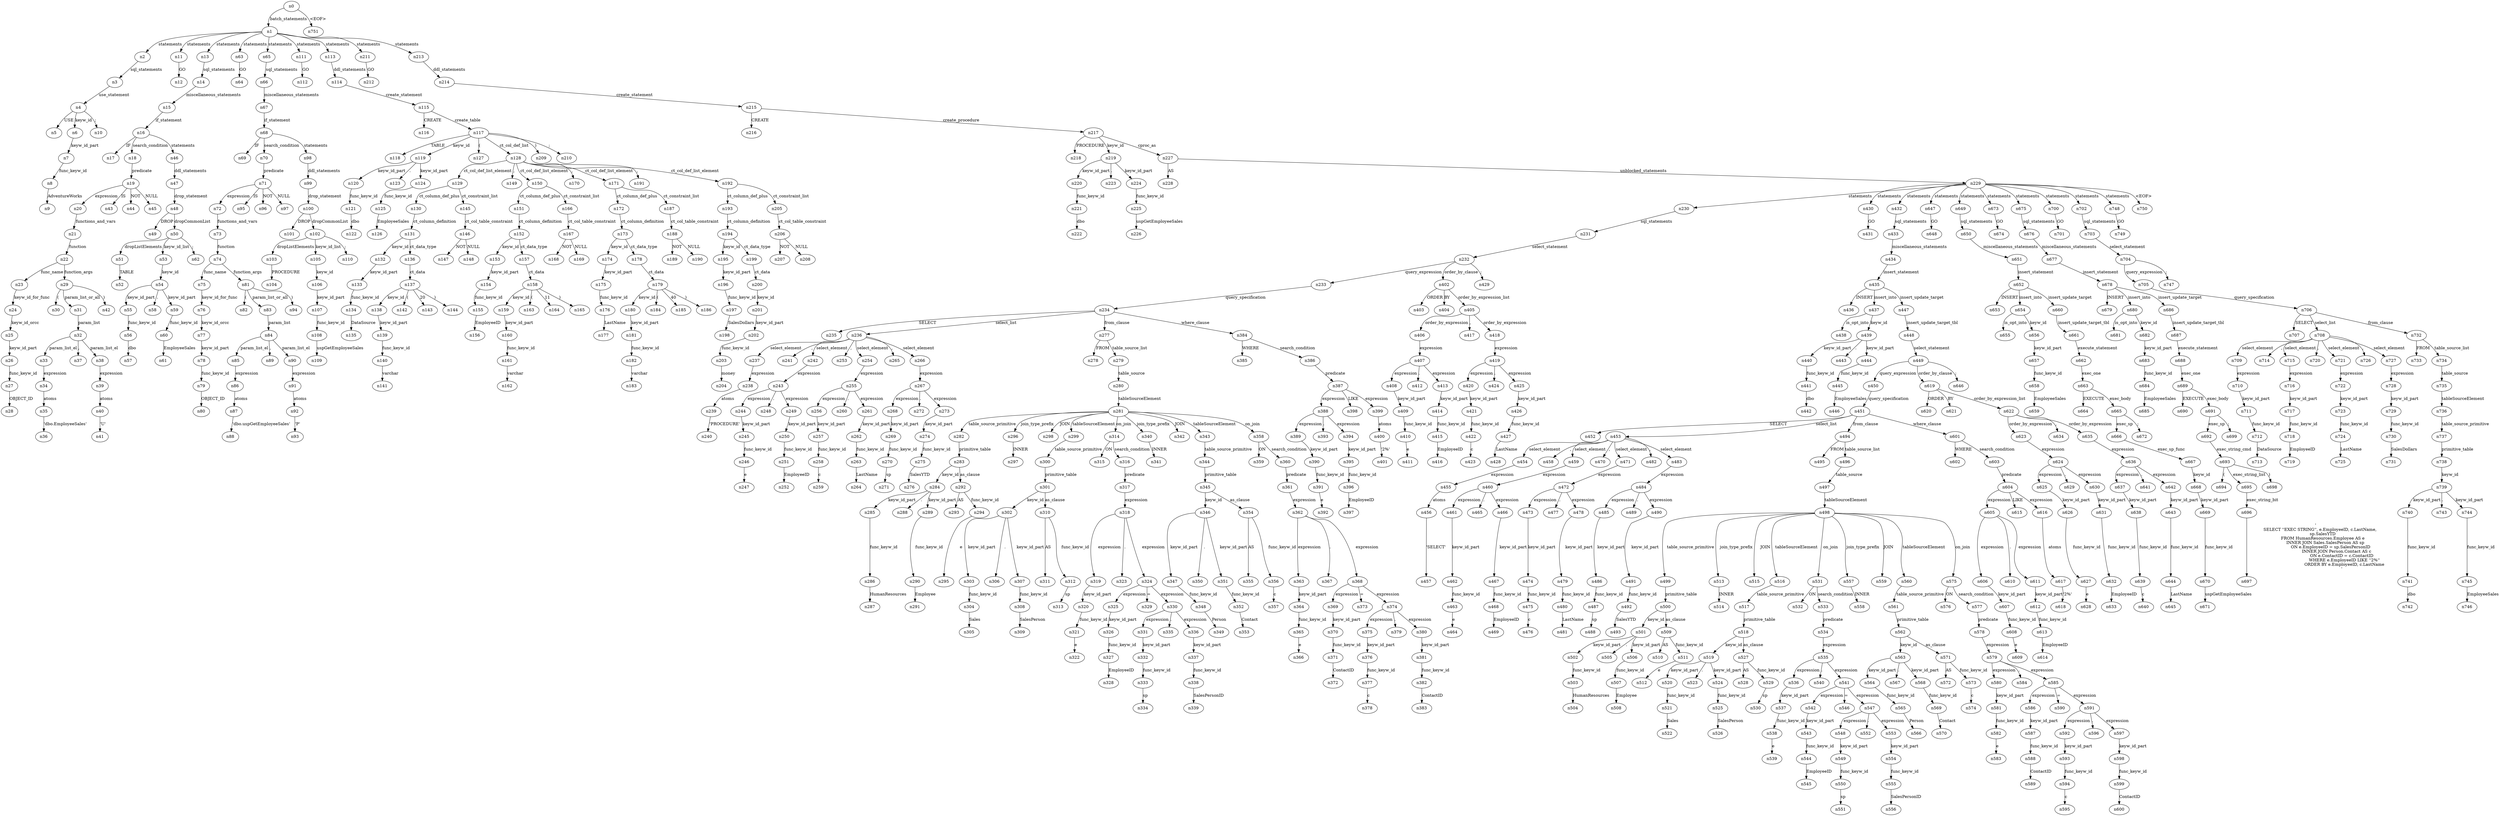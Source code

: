 digraph ParseTree {
  n0 -> n1 [label="batch_statements"];
  n1 -> n2 [label="statements"];
  n2 -> n3 [label="sql_statements"];
  n3 -> n4 [label="use_statement"];
  n4 -> n5 [label="USE"];
  n4 -> n6 [label="keyw_id"];
  n6 -> n7 [label="keyw_id_part"];
  n7 -> n8 [label="func_keyw_id"];
  n8 -> n9 [label="AdventureWorks"];
  n4 -> n10 [label=";"];
  n1 -> n11 [label="statements"];
  n11 -> n12 [label="GO"];
  n1 -> n13 [label="statements"];
  n13 -> n14 [label="sql_statements"];
  n14 -> n15 [label="miscellaneous_statements"];
  n15 -> n16 [label="if_statement"];
  n16 -> n17 [label="IF"];
  n16 -> n18 [label="search_condition"];
  n18 -> n19 [label="predicate"];
  n19 -> n20 [label="expression"];
  n20 -> n21 [label="functions_and_vars"];
  n21 -> n22 [label="function"];
  n22 -> n23 [label="func_name"];
  n23 -> n24 [label="keyw_id_for_func"];
  n24 -> n25 [label="keyw_id_orcc"];
  n25 -> n26 [label="keyw_id_part"];
  n26 -> n27 [label="func_keyw_id"];
  n27 -> n28 [label="OBJECT_ID"];
  n22 -> n29 [label="function_args"];
  n29 -> n30 [label="("];
  n29 -> n31 [label="param_list_or_all"];
  n31 -> n32 [label="param_list"];
  n32 -> n33 [label="param_list_el"];
  n33 -> n34 [label="expression"];
  n34 -> n35 [label="atoms"];
  n35 -> n36 [label="'dbo.EmployeeSales'"];
  n32 -> n37 [label=","];
  n32 -> n38 [label="param_list_el"];
  n38 -> n39 [label="expression"];
  n39 -> n40 [label="atoms"];
  n40 -> n41 [label="'U'"];
  n29 -> n42 [label=")"];
  n19 -> n43 [label="IS"];
  n19 -> n44 [label="NOT"];
  n19 -> n45 [label="NULL"];
  n16 -> n46 [label="statements"];
  n46 -> n47 [label="ddl_statements"];
  n47 -> n48 [label="drop_statement"];
  n48 -> n49 [label="DROP"];
  n48 -> n50 [label="dropCommonList"];
  n50 -> n51 [label="dropListElements"];
  n51 -> n52 [label="TABLE"];
  n50 -> n53 [label="keyw_id_list"];
  n53 -> n54 [label="keyw_id"];
  n54 -> n55 [label="keyw_id_part"];
  n55 -> n56 [label="func_keyw_id"];
  n56 -> n57 [label="dbo"];
  n54 -> n58 [label="."];
  n54 -> n59 [label="keyw_id_part"];
  n59 -> n60 [label="func_keyw_id"];
  n60 -> n61 [label="EmployeeSales"];
  n50 -> n62 [label=";"];
  n1 -> n63 [label="statements"];
  n63 -> n64 [label="GO"];
  n1 -> n65 [label="statements"];
  n65 -> n66 [label="sql_statements"];
  n66 -> n67 [label="miscellaneous_statements"];
  n67 -> n68 [label="if_statement"];
  n68 -> n69 [label="IF"];
  n68 -> n70 [label="search_condition"];
  n70 -> n71 [label="predicate"];
  n71 -> n72 [label="expression"];
  n72 -> n73 [label="functions_and_vars"];
  n73 -> n74 [label="function"];
  n74 -> n75 [label="func_name"];
  n75 -> n76 [label="keyw_id_for_func"];
  n76 -> n77 [label="keyw_id_orcc"];
  n77 -> n78 [label="keyw_id_part"];
  n78 -> n79 [label="func_keyw_id"];
  n79 -> n80 [label="OBJECT_ID"];
  n74 -> n81 [label="function_args"];
  n81 -> n82 [label="("];
  n81 -> n83 [label="param_list_or_all"];
  n83 -> n84 [label="param_list"];
  n84 -> n85 [label="param_list_el"];
  n85 -> n86 [label="expression"];
  n86 -> n87 [label="atoms"];
  n87 -> n88 [label="'dbo.uspGetEmployeeSales'"];
  n84 -> n89 [label=","];
  n84 -> n90 [label="param_list_el"];
  n90 -> n91 [label="expression"];
  n91 -> n92 [label="atoms"];
  n92 -> n93 [label="'P'"];
  n81 -> n94 [label=")"];
  n71 -> n95 [label="IS"];
  n71 -> n96 [label="NOT"];
  n71 -> n97 [label="NULL"];
  n68 -> n98 [label="statements"];
  n98 -> n99 [label="ddl_statements"];
  n99 -> n100 [label="drop_statement"];
  n100 -> n101 [label="DROP"];
  n100 -> n102 [label="dropCommonList"];
  n102 -> n103 [label="dropListElements"];
  n103 -> n104 [label="PROCEDURE"];
  n102 -> n105 [label="keyw_id_list"];
  n105 -> n106 [label="keyw_id"];
  n106 -> n107 [label="keyw_id_part"];
  n107 -> n108 [label="func_keyw_id"];
  n108 -> n109 [label="uspGetEmployeeSales"];
  n102 -> n110 [label=";"];
  n1 -> n111 [label="statements"];
  n111 -> n112 [label="GO"];
  n1 -> n113 [label="statements"];
  n113 -> n114 [label="ddl_statements"];
  n114 -> n115 [label="create_statement"];
  n115 -> n116 [label="CREATE"];
  n115 -> n117 [label="create_table"];
  n117 -> n118 [label="TABLE"];
  n117 -> n119 [label="keyw_id"];
  n119 -> n120 [label="keyw_id_part"];
  n120 -> n121 [label="func_keyw_id"];
  n121 -> n122 [label="dbo"];
  n119 -> n123 [label="."];
  n119 -> n124 [label="keyw_id_part"];
  n124 -> n125 [label="func_keyw_id"];
  n125 -> n126 [label="EmployeeSales"];
  n117 -> n127 [label="("];
  n117 -> n128 [label="ct_col_def_list"];
  n128 -> n129 [label="ct_col_def_list_element"];
  n129 -> n130 [label="ct_column_def_plus"];
  n130 -> n131 [label="ct_column_definition"];
  n131 -> n132 [label="keyw_id"];
  n132 -> n133 [label="keyw_id_part"];
  n133 -> n134 [label="func_keyw_id"];
  n134 -> n135 [label="DataSource"];
  n131 -> n136 [label="ct_data_type"];
  n136 -> n137 [label="ct_data"];
  n137 -> n138 [label="keyw_id"];
  n138 -> n139 [label="keyw_id_part"];
  n139 -> n140 [label="func_keyw_id"];
  n140 -> n141 [label="varchar"];
  n137 -> n142 [label="("];
  n137 -> n143 [label="20"];
  n137 -> n144 [label=")"];
  n129 -> n145 [label="ct_constraint_list"];
  n145 -> n146 [label="ct_col_table_constraint"];
  n146 -> n147 [label="NOT"];
  n146 -> n148 [label="NULL"];
  n128 -> n149 [label=","];
  n128 -> n150 [label="ct_col_def_list_element"];
  n150 -> n151 [label="ct_column_def_plus"];
  n151 -> n152 [label="ct_column_definition"];
  n152 -> n153 [label="keyw_id"];
  n153 -> n154 [label="keyw_id_part"];
  n154 -> n155 [label="func_keyw_id"];
  n155 -> n156 [label="EmployeeID"];
  n152 -> n157 [label="ct_data_type"];
  n157 -> n158 [label="ct_data"];
  n158 -> n159 [label="keyw_id"];
  n159 -> n160 [label="keyw_id_part"];
  n160 -> n161 [label="func_keyw_id"];
  n161 -> n162 [label="varchar"];
  n158 -> n163 [label="("];
  n158 -> n164 [label="11"];
  n158 -> n165 [label=")"];
  n150 -> n166 [label="ct_constraint_list"];
  n166 -> n167 [label="ct_col_table_constraint"];
  n167 -> n168 [label="NOT"];
  n167 -> n169 [label="NULL"];
  n128 -> n170 [label=","];
  n128 -> n171 [label="ct_col_def_list_element"];
  n171 -> n172 [label="ct_column_def_plus"];
  n172 -> n173 [label="ct_column_definition"];
  n173 -> n174 [label="keyw_id"];
  n174 -> n175 [label="keyw_id_part"];
  n175 -> n176 [label="func_keyw_id"];
  n176 -> n177 [label="LastName"];
  n173 -> n178 [label="ct_data_type"];
  n178 -> n179 [label="ct_data"];
  n179 -> n180 [label="keyw_id"];
  n180 -> n181 [label="keyw_id_part"];
  n181 -> n182 [label="func_keyw_id"];
  n182 -> n183 [label="varchar"];
  n179 -> n184 [label="("];
  n179 -> n185 [label="40"];
  n179 -> n186 [label=")"];
  n171 -> n187 [label="ct_constraint_list"];
  n187 -> n188 [label="ct_col_table_constraint"];
  n188 -> n189 [label="NOT"];
  n188 -> n190 [label="NULL"];
  n128 -> n191 [label=","];
  n128 -> n192 [label="ct_col_def_list_element"];
  n192 -> n193 [label="ct_column_def_plus"];
  n193 -> n194 [label="ct_column_definition"];
  n194 -> n195 [label="keyw_id"];
  n195 -> n196 [label="keyw_id_part"];
  n196 -> n197 [label="func_keyw_id"];
  n197 -> n198 [label="SalesDollars"];
  n194 -> n199 [label="ct_data_type"];
  n199 -> n200 [label="ct_data"];
  n200 -> n201 [label="keyw_id"];
  n201 -> n202 [label="keyw_id_part"];
  n202 -> n203 [label="func_keyw_id"];
  n203 -> n204 [label="money"];
  n192 -> n205 [label="ct_constraint_list"];
  n205 -> n206 [label="ct_col_table_constraint"];
  n206 -> n207 [label="NOT"];
  n206 -> n208 [label="NULL"];
  n117 -> n209 [label=")"];
  n117 -> n210 [label=";"];
  n1 -> n211 [label="statements"];
  n211 -> n212 [label="GO"];
  n1 -> n213 [label="statements"];
  n213 -> n214 [label="ddl_statements"];
  n214 -> n215 [label="create_statement"];
  n215 -> n216 [label="CREATE"];
  n215 -> n217 [label="create_procedure"];
  n217 -> n218 [label="PROCEDURE"];
  n217 -> n219 [label="keyw_id"];
  n219 -> n220 [label="keyw_id_part"];
  n220 -> n221 [label="func_keyw_id"];
  n221 -> n222 [label="dbo"];
  n219 -> n223 [label="."];
  n219 -> n224 [label="keyw_id_part"];
  n224 -> n225 [label="func_keyw_id"];
  n225 -> n226 [label="uspGetEmployeeSales"];
  n217 -> n227 [label="cproc_as"];
  n227 -> n228 [label="AS"];
  n227 -> n229 [label="unblocked_statements"];
  n229 -> n230 [label="statements"];
  n230 -> n231 [label="sql_statements"];
  n231 -> n232 [label="select_statement"];
  n232 -> n233 [label="query_expression"];
  n233 -> n234 [label="query_specification"];
  n234 -> n235 [label="SELECT"];
  n234 -> n236 [label="select_list"];
  n236 -> n237 [label="select_element"];
  n237 -> n238 [label="expression"];
  n238 -> n239 [label="atoms"];
  n239 -> n240 [label="'PROCEDURE'"];
  n236 -> n241 [label=","];
  n236 -> n242 [label="select_element"];
  n242 -> n243 [label="expression"];
  n243 -> n244 [label="expression"];
  n244 -> n245 [label="keyw_id_part"];
  n245 -> n246 [label="func_keyw_id"];
  n246 -> n247 [label="e"];
  n243 -> n248 [label="."];
  n243 -> n249 [label="expression"];
  n249 -> n250 [label="keyw_id_part"];
  n250 -> n251 [label="func_keyw_id"];
  n251 -> n252 [label="EmployeeID"];
  n236 -> n253 [label=","];
  n236 -> n254 [label="select_element"];
  n254 -> n255 [label="expression"];
  n255 -> n256 [label="expression"];
  n256 -> n257 [label="keyw_id_part"];
  n257 -> n258 [label="func_keyw_id"];
  n258 -> n259 [label="c"];
  n255 -> n260 [label="."];
  n255 -> n261 [label="expression"];
  n261 -> n262 [label="keyw_id_part"];
  n262 -> n263 [label="func_keyw_id"];
  n263 -> n264 [label="LastName"];
  n236 -> n265 [label=","];
  n236 -> n266 [label="select_element"];
  n266 -> n267 [label="expression"];
  n267 -> n268 [label="expression"];
  n268 -> n269 [label="keyw_id_part"];
  n269 -> n270 [label="func_keyw_id"];
  n270 -> n271 [label="sp"];
  n267 -> n272 [label="."];
  n267 -> n273 [label="expression"];
  n273 -> n274 [label="keyw_id_part"];
  n274 -> n275 [label="func_keyw_id"];
  n275 -> n276 [label="SalesYTD"];
  n234 -> n277 [label="from_clause"];
  n277 -> n278 [label="FROM"];
  n277 -> n279 [label="table_source_list"];
  n279 -> n280 [label="table_source"];
  n280 -> n281 [label="tableSourceElement"];
  n281 -> n282 [label="table_source_primitive"];
  n282 -> n283 [label="primitive_table"];
  n283 -> n284 [label="keyw_id"];
  n284 -> n285 [label="keyw_id_part"];
  n285 -> n286 [label="func_keyw_id"];
  n286 -> n287 [label="HumanResources"];
  n284 -> n288 [label="."];
  n284 -> n289 [label="keyw_id_part"];
  n289 -> n290 [label="func_keyw_id"];
  n290 -> n291 [label="Employee"];
  n283 -> n292 [label="as_clause"];
  n292 -> n293 [label="AS"];
  n292 -> n294 [label="func_keyw_id"];
  n294 -> n295 [label="e"];
  n281 -> n296 [label="join_type_prefix"];
  n296 -> n297 [label="INNER"];
  n281 -> n298 [label="JOIN"];
  n281 -> n299 [label="tableSourceElement"];
  n299 -> n300 [label="table_source_primitive"];
  n300 -> n301 [label="primitive_table"];
  n301 -> n302 [label="keyw_id"];
  n302 -> n303 [label="keyw_id_part"];
  n303 -> n304 [label="func_keyw_id"];
  n304 -> n305 [label="Sales"];
  n302 -> n306 [label="."];
  n302 -> n307 [label="keyw_id_part"];
  n307 -> n308 [label="func_keyw_id"];
  n308 -> n309 [label="SalesPerson"];
  n301 -> n310 [label="as_clause"];
  n310 -> n311 [label="AS"];
  n310 -> n312 [label="func_keyw_id"];
  n312 -> n313 [label="sp"];
  n281 -> n314 [label="on_join"];
  n314 -> n315 [label="ON"];
  n314 -> n316 [label="search_condition"];
  n316 -> n317 [label="predicate"];
  n317 -> n318 [label="expression"];
  n318 -> n319 [label="expression"];
  n319 -> n320 [label="keyw_id_part"];
  n320 -> n321 [label="func_keyw_id"];
  n321 -> n322 [label="e"];
  n318 -> n323 [label="."];
  n318 -> n324 [label="expression"];
  n324 -> n325 [label="expression"];
  n325 -> n326 [label="keyw_id_part"];
  n326 -> n327 [label="func_keyw_id"];
  n327 -> n328 [label="EmployeeID"];
  n324 -> n329 [label="="];
  n324 -> n330 [label="expression"];
  n330 -> n331 [label="expression"];
  n331 -> n332 [label="keyw_id_part"];
  n332 -> n333 [label="func_keyw_id"];
  n333 -> n334 [label="sp"];
  n330 -> n335 [label="."];
  n330 -> n336 [label="expression"];
  n336 -> n337 [label="keyw_id_part"];
  n337 -> n338 [label="func_keyw_id"];
  n338 -> n339 [label="SalesPersonID"];
  n281 -> n340 [label="join_type_prefix"];
  n340 -> n341 [label="INNER"];
  n281 -> n342 [label="JOIN"];
  n281 -> n343 [label="tableSourceElement"];
  n343 -> n344 [label="table_source_primitive"];
  n344 -> n345 [label="primitive_table"];
  n345 -> n346 [label="keyw_id"];
  n346 -> n347 [label="keyw_id_part"];
  n347 -> n348 [label="func_keyw_id"];
  n348 -> n349 [label="Person"];
  n346 -> n350 [label="."];
  n346 -> n351 [label="keyw_id_part"];
  n351 -> n352 [label="func_keyw_id"];
  n352 -> n353 [label="Contact"];
  n345 -> n354 [label="as_clause"];
  n354 -> n355 [label="AS"];
  n354 -> n356 [label="func_keyw_id"];
  n356 -> n357 [label="c"];
  n281 -> n358 [label="on_join"];
  n358 -> n359 [label="ON"];
  n358 -> n360 [label="search_condition"];
  n360 -> n361 [label="predicate"];
  n361 -> n362 [label="expression"];
  n362 -> n363 [label="expression"];
  n363 -> n364 [label="keyw_id_part"];
  n364 -> n365 [label="func_keyw_id"];
  n365 -> n366 [label="e"];
  n362 -> n367 [label="."];
  n362 -> n368 [label="expression"];
  n368 -> n369 [label="expression"];
  n369 -> n370 [label="keyw_id_part"];
  n370 -> n371 [label="func_keyw_id"];
  n371 -> n372 [label="ContactID"];
  n368 -> n373 [label="="];
  n368 -> n374 [label="expression"];
  n374 -> n375 [label="expression"];
  n375 -> n376 [label="keyw_id_part"];
  n376 -> n377 [label="func_keyw_id"];
  n377 -> n378 [label="c"];
  n374 -> n379 [label="."];
  n374 -> n380 [label="expression"];
  n380 -> n381 [label="keyw_id_part"];
  n381 -> n382 [label="func_keyw_id"];
  n382 -> n383 [label="ContactID"];
  n234 -> n384 [label="where_clause"];
  n384 -> n385 [label="WHERE"];
  n384 -> n386 [label="search_condition"];
  n386 -> n387 [label="predicate"];
  n387 -> n388 [label="expression"];
  n388 -> n389 [label="expression"];
  n389 -> n390 [label="keyw_id_part"];
  n390 -> n391 [label="func_keyw_id"];
  n391 -> n392 [label="e"];
  n388 -> n393 [label="."];
  n388 -> n394 [label="expression"];
  n394 -> n395 [label="keyw_id_part"];
  n395 -> n396 [label="func_keyw_id"];
  n396 -> n397 [label="EmployeeID"];
  n387 -> n398 [label="LIKE"];
  n387 -> n399 [label="expression"];
  n399 -> n400 [label="atoms"];
  n400 -> n401 [label="'2%'"];
  n232 -> n402 [label="order_by_clause"];
  n402 -> n403 [label="ORDER"];
  n402 -> n404 [label="BY"];
  n402 -> n405 [label="order_by_expression_list"];
  n405 -> n406 [label="order_by_expression"];
  n406 -> n407 [label="expression"];
  n407 -> n408 [label="expression"];
  n408 -> n409 [label="keyw_id_part"];
  n409 -> n410 [label="func_keyw_id"];
  n410 -> n411 [label="e"];
  n407 -> n412 [label="."];
  n407 -> n413 [label="expression"];
  n413 -> n414 [label="keyw_id_part"];
  n414 -> n415 [label="func_keyw_id"];
  n415 -> n416 [label="EmployeeID"];
  n405 -> n417 [label=","];
  n405 -> n418 [label="order_by_expression"];
  n418 -> n419 [label="expression"];
  n419 -> n420 [label="expression"];
  n420 -> n421 [label="keyw_id_part"];
  n421 -> n422 [label="func_keyw_id"];
  n422 -> n423 [label="c"];
  n419 -> n424 [label="."];
  n419 -> n425 [label="expression"];
  n425 -> n426 [label="keyw_id_part"];
  n426 -> n427 [label="func_keyw_id"];
  n427 -> n428 [label="LastName"];
  n232 -> n429 [label=";"];
  n229 -> n430 [label="statements"];
  n430 -> n431 [label="GO"];
  n229 -> n432 [label="statements"];
  n432 -> n433 [label="sql_statements"];
  n433 -> n434 [label="miscellaneous_statements"];
  n434 -> n435 [label="insert_statement"];
  n435 -> n436 [label="INSERT"];
  n435 -> n437 [label="insert_into"];
  n437 -> n438 [label="is_opt_into"];
  n437 -> n439 [label="keyw_id"];
  n439 -> n440 [label="keyw_id_part"];
  n440 -> n441 [label="func_keyw_id"];
  n441 -> n442 [label="dbo"];
  n439 -> n443 [label="."];
  n439 -> n444 [label="keyw_id_part"];
  n444 -> n445 [label="func_keyw_id"];
  n445 -> n446 [label="EmployeeSales"];
  n435 -> n447 [label="insert_update_target"];
  n447 -> n448 [label="insert_update_target_tbl"];
  n448 -> n449 [label="select_statement"];
  n449 -> n450 [label="query_expression"];
  n450 -> n451 [label="query_specification"];
  n451 -> n452 [label="SELECT"];
  n451 -> n453 [label="select_list"];
  n453 -> n454 [label="select_element"];
  n454 -> n455 [label="expression"];
  n455 -> n456 [label="atoms"];
  n456 -> n457 [label="'SELECT'"];
  n453 -> n458 [label=","];
  n453 -> n459 [label="select_element"];
  n459 -> n460 [label="expression"];
  n460 -> n461 [label="expression"];
  n461 -> n462 [label="keyw_id_part"];
  n462 -> n463 [label="func_keyw_id"];
  n463 -> n464 [label="e"];
  n460 -> n465 [label="."];
  n460 -> n466 [label="expression"];
  n466 -> n467 [label="keyw_id_part"];
  n467 -> n468 [label="func_keyw_id"];
  n468 -> n469 [label="EmployeeID"];
  n453 -> n470 [label=","];
  n453 -> n471 [label="select_element"];
  n471 -> n472 [label="expression"];
  n472 -> n473 [label="expression"];
  n473 -> n474 [label="keyw_id_part"];
  n474 -> n475 [label="func_keyw_id"];
  n475 -> n476 [label="c"];
  n472 -> n477 [label="."];
  n472 -> n478 [label="expression"];
  n478 -> n479 [label="keyw_id_part"];
  n479 -> n480 [label="func_keyw_id"];
  n480 -> n481 [label="LastName"];
  n453 -> n482 [label=","];
  n453 -> n483 [label="select_element"];
  n483 -> n484 [label="expression"];
  n484 -> n485 [label="expression"];
  n485 -> n486 [label="keyw_id_part"];
  n486 -> n487 [label="func_keyw_id"];
  n487 -> n488 [label="sp"];
  n484 -> n489 [label="."];
  n484 -> n490 [label="expression"];
  n490 -> n491 [label="keyw_id_part"];
  n491 -> n492 [label="func_keyw_id"];
  n492 -> n493 [label="SalesYTD"];
  n451 -> n494 [label="from_clause"];
  n494 -> n495 [label="FROM"];
  n494 -> n496 [label="table_source_list"];
  n496 -> n497 [label="table_source"];
  n497 -> n498 [label="tableSourceElement"];
  n498 -> n499 [label="table_source_primitive"];
  n499 -> n500 [label="primitive_table"];
  n500 -> n501 [label="keyw_id"];
  n501 -> n502 [label="keyw_id_part"];
  n502 -> n503 [label="func_keyw_id"];
  n503 -> n504 [label="HumanResources"];
  n501 -> n505 [label="."];
  n501 -> n506 [label="keyw_id_part"];
  n506 -> n507 [label="func_keyw_id"];
  n507 -> n508 [label="Employee"];
  n500 -> n509 [label="as_clause"];
  n509 -> n510 [label="AS"];
  n509 -> n511 [label="func_keyw_id"];
  n511 -> n512 [label="e"];
  n498 -> n513 [label="join_type_prefix"];
  n513 -> n514 [label="INNER"];
  n498 -> n515 [label="JOIN"];
  n498 -> n516 [label="tableSourceElement"];
  n516 -> n517 [label="table_source_primitive"];
  n517 -> n518 [label="primitive_table"];
  n518 -> n519 [label="keyw_id"];
  n519 -> n520 [label="keyw_id_part"];
  n520 -> n521 [label="func_keyw_id"];
  n521 -> n522 [label="Sales"];
  n519 -> n523 [label="."];
  n519 -> n524 [label="keyw_id_part"];
  n524 -> n525 [label="func_keyw_id"];
  n525 -> n526 [label="SalesPerson"];
  n518 -> n527 [label="as_clause"];
  n527 -> n528 [label="AS"];
  n527 -> n529 [label="func_keyw_id"];
  n529 -> n530 [label="sp"];
  n498 -> n531 [label="on_join"];
  n531 -> n532 [label="ON"];
  n531 -> n533 [label="search_condition"];
  n533 -> n534 [label="predicate"];
  n534 -> n535 [label="expression"];
  n535 -> n536 [label="expression"];
  n536 -> n537 [label="keyw_id_part"];
  n537 -> n538 [label="func_keyw_id"];
  n538 -> n539 [label="e"];
  n535 -> n540 [label="."];
  n535 -> n541 [label="expression"];
  n541 -> n542 [label="expression"];
  n542 -> n543 [label="keyw_id_part"];
  n543 -> n544 [label="func_keyw_id"];
  n544 -> n545 [label="EmployeeID"];
  n541 -> n546 [label="="];
  n541 -> n547 [label="expression"];
  n547 -> n548 [label="expression"];
  n548 -> n549 [label="keyw_id_part"];
  n549 -> n550 [label="func_keyw_id"];
  n550 -> n551 [label="sp"];
  n547 -> n552 [label="."];
  n547 -> n553 [label="expression"];
  n553 -> n554 [label="keyw_id_part"];
  n554 -> n555 [label="func_keyw_id"];
  n555 -> n556 [label="SalesPersonID"];
  n498 -> n557 [label="join_type_prefix"];
  n557 -> n558 [label="INNER"];
  n498 -> n559 [label="JOIN"];
  n498 -> n560 [label="tableSourceElement"];
  n560 -> n561 [label="table_source_primitive"];
  n561 -> n562 [label="primitive_table"];
  n562 -> n563 [label="keyw_id"];
  n563 -> n564 [label="keyw_id_part"];
  n564 -> n565 [label="func_keyw_id"];
  n565 -> n566 [label="Person"];
  n563 -> n567 [label="."];
  n563 -> n568 [label="keyw_id_part"];
  n568 -> n569 [label="func_keyw_id"];
  n569 -> n570 [label="Contact"];
  n562 -> n571 [label="as_clause"];
  n571 -> n572 [label="AS"];
  n571 -> n573 [label="func_keyw_id"];
  n573 -> n574 [label="c"];
  n498 -> n575 [label="on_join"];
  n575 -> n576 [label="ON"];
  n575 -> n577 [label="search_condition"];
  n577 -> n578 [label="predicate"];
  n578 -> n579 [label="expression"];
  n579 -> n580 [label="expression"];
  n580 -> n581 [label="keyw_id_part"];
  n581 -> n582 [label="func_keyw_id"];
  n582 -> n583 [label="e"];
  n579 -> n584 [label="."];
  n579 -> n585 [label="expression"];
  n585 -> n586 [label="expression"];
  n586 -> n587 [label="keyw_id_part"];
  n587 -> n588 [label="func_keyw_id"];
  n588 -> n589 [label="ContactID"];
  n585 -> n590 [label="="];
  n585 -> n591 [label="expression"];
  n591 -> n592 [label="expression"];
  n592 -> n593 [label="keyw_id_part"];
  n593 -> n594 [label="func_keyw_id"];
  n594 -> n595 [label="c"];
  n591 -> n596 [label="."];
  n591 -> n597 [label="expression"];
  n597 -> n598 [label="keyw_id_part"];
  n598 -> n599 [label="func_keyw_id"];
  n599 -> n600 [label="ContactID"];
  n451 -> n601 [label="where_clause"];
  n601 -> n602 [label="WHERE"];
  n601 -> n603 [label="search_condition"];
  n603 -> n604 [label="predicate"];
  n604 -> n605 [label="expression"];
  n605 -> n606 [label="expression"];
  n606 -> n607 [label="keyw_id_part"];
  n607 -> n608 [label="func_keyw_id"];
  n608 -> n609 [label="e"];
  n605 -> n610 [label="."];
  n605 -> n611 [label="expression"];
  n611 -> n612 [label="keyw_id_part"];
  n612 -> n613 [label="func_keyw_id"];
  n613 -> n614 [label="EmployeeID"];
  n604 -> n615 [label="LIKE"];
  n604 -> n616 [label="expression"];
  n616 -> n617 [label="atoms"];
  n617 -> n618 [label="'2%'"];
  n449 -> n619 [label="order_by_clause"];
  n619 -> n620 [label="ORDER"];
  n619 -> n621 [label="BY"];
  n619 -> n622 [label="order_by_expression_list"];
  n622 -> n623 [label="order_by_expression"];
  n623 -> n624 [label="expression"];
  n624 -> n625 [label="expression"];
  n625 -> n626 [label="keyw_id_part"];
  n626 -> n627 [label="func_keyw_id"];
  n627 -> n628 [label="e"];
  n624 -> n629 [label="."];
  n624 -> n630 [label="expression"];
  n630 -> n631 [label="keyw_id_part"];
  n631 -> n632 [label="func_keyw_id"];
  n632 -> n633 [label="EmployeeID"];
  n622 -> n634 [label=","];
  n622 -> n635 [label="order_by_expression"];
  n635 -> n636 [label="expression"];
  n636 -> n637 [label="expression"];
  n637 -> n638 [label="keyw_id_part"];
  n638 -> n639 [label="func_keyw_id"];
  n639 -> n640 [label="c"];
  n636 -> n641 [label="."];
  n636 -> n642 [label="expression"];
  n642 -> n643 [label="keyw_id_part"];
  n643 -> n644 [label="func_keyw_id"];
  n644 -> n645 [label="LastName"];
  n449 -> n646 [label=";"];
  n229 -> n647 [label="statements"];
  n647 -> n648 [label="GO"];
  n229 -> n649 [label="statements"];
  n649 -> n650 [label="sql_statements"];
  n650 -> n651 [label="miscellaneous_statements"];
  n651 -> n652 [label="insert_statement"];
  n652 -> n653 [label="INSERT"];
  n652 -> n654 [label="insert_into"];
  n654 -> n655 [label="is_opt_into"];
  n654 -> n656 [label="keyw_id"];
  n656 -> n657 [label="keyw_id_part"];
  n657 -> n658 [label="func_keyw_id"];
  n658 -> n659 [label="EmployeeSales"];
  n652 -> n660 [label="insert_update_target"];
  n660 -> n661 [label="insert_update_target_tbl"];
  n661 -> n662 [label="execute_statement"];
  n662 -> n663 [label="exec_one"];
  n663 -> n664 [label="EXECUTE"];
  n663 -> n665 [label="exec_body"];
  n665 -> n666 [label="exec_sp"];
  n666 -> n667 [label="exec_sp_func"];
  n667 -> n668 [label="keyw_id"];
  n668 -> n669 [label="keyw_id_part"];
  n669 -> n670 [label="func_keyw_id"];
  n670 -> n671 [label="uspGetEmployeeSales"];
  n665 -> n672 [label=";"];
  n229 -> n673 [label="statements"];
  n673 -> n674 [label="GO"];
  n229 -> n675 [label="statements"];
  n675 -> n676 [label="sql_statements"];
  n676 -> n677 [label="miscellaneous_statements"];
  n677 -> n678 [label="insert_statement"];
  n678 -> n679 [label="INSERT"];
  n678 -> n680 [label="insert_into"];
  n680 -> n681 [label="is_opt_into"];
  n680 -> n682 [label="keyw_id"];
  n682 -> n683 [label="keyw_id_part"];
  n683 -> n684 [label="func_keyw_id"];
  n684 -> n685 [label="EmployeeSales"];
  n678 -> n686 [label="insert_update_target"];
  n686 -> n687 [label="insert_update_target_tbl"];
  n687 -> n688 [label="execute_statement"];
  n688 -> n689 [label="exec_one"];
  n689 -> n690 [label="EXECUTE"];
  n689 -> n691 [label="exec_body"];
  n691 -> n692 [label="exec_sp"];
  n692 -> n693 [label="exec_string_cmd"];
  n693 -> n694 [label="("];
  n693 -> n695 [label="exec_string_list"];
  n695 -> n696 [label="exec_string_bit"];
  n696 -> n697 [label="'
	SELECT ''EXEC STRING'', e.EmployeeID, c.LastName, 
	    sp.SalesYTD 
	    FROM HumanResources.Employee AS e 
	        INNER JOIN Sales.SalesPerson AS sp 
		        ON e.EmployeeID = sp.SalesPersonID 
			        INNER JOIN Person.Contact AS c
				        ON e.ContactID = c.ContactID
					    WHERE e.EmployeeID LIKE ''2%''
					    ORDER BY e.EmployeeID, c.LastName
					'"];
  n693 -> n698 [label=")"];
  n691 -> n699 [label=";"];
  n229 -> n700 [label="statements"];
  n700 -> n701 [label="GO"];
  n229 -> n702 [label="statements"];
  n702 -> n703 [label="sql_statements"];
  n703 -> n704 [label="select_statement"];
  n704 -> n705 [label="query_expression"];
  n705 -> n706 [label="query_specification"];
  n706 -> n707 [label="SELECT"];
  n706 -> n708 [label="select_list"];
  n708 -> n709 [label="select_element"];
  n709 -> n710 [label="expression"];
  n710 -> n711 [label="keyw_id_part"];
  n711 -> n712 [label="func_keyw_id"];
  n712 -> n713 [label="DataSource"];
  n708 -> n714 [label=","];
  n708 -> n715 [label="select_element"];
  n715 -> n716 [label="expression"];
  n716 -> n717 [label="keyw_id_part"];
  n717 -> n718 [label="func_keyw_id"];
  n718 -> n719 [label="EmployeeID"];
  n708 -> n720 [label=","];
  n708 -> n721 [label="select_element"];
  n721 -> n722 [label="expression"];
  n722 -> n723 [label="keyw_id_part"];
  n723 -> n724 [label="func_keyw_id"];
  n724 -> n725 [label="LastName"];
  n708 -> n726 [label=","];
  n708 -> n727 [label="select_element"];
  n727 -> n728 [label="expression"];
  n728 -> n729 [label="keyw_id_part"];
  n729 -> n730 [label="func_keyw_id"];
  n730 -> n731 [label="SalesDollars"];
  n706 -> n732 [label="from_clause"];
  n732 -> n733 [label="FROM"];
  n732 -> n734 [label="table_source_list"];
  n734 -> n735 [label="table_source"];
  n735 -> n736 [label="tableSourceElement"];
  n736 -> n737 [label="table_source_primitive"];
  n737 -> n738 [label="primitive_table"];
  n738 -> n739 [label="keyw_id"];
  n739 -> n740 [label="keyw_id_part"];
  n740 -> n741 [label="func_keyw_id"];
  n741 -> n742 [label="dbo"];
  n739 -> n743 [label="."];
  n739 -> n744 [label="keyw_id_part"];
  n744 -> n745 [label="func_keyw_id"];
  n745 -> n746 [label="EmployeeSales"];
  n704 -> n747 [label=";"];
  n229 -> n748 [label="statements"];
  n748 -> n749 [label="GO"];
  n229 -> n750 [label="<EOF>"];
  n0 -> n751 [label="<EOF>"];
}